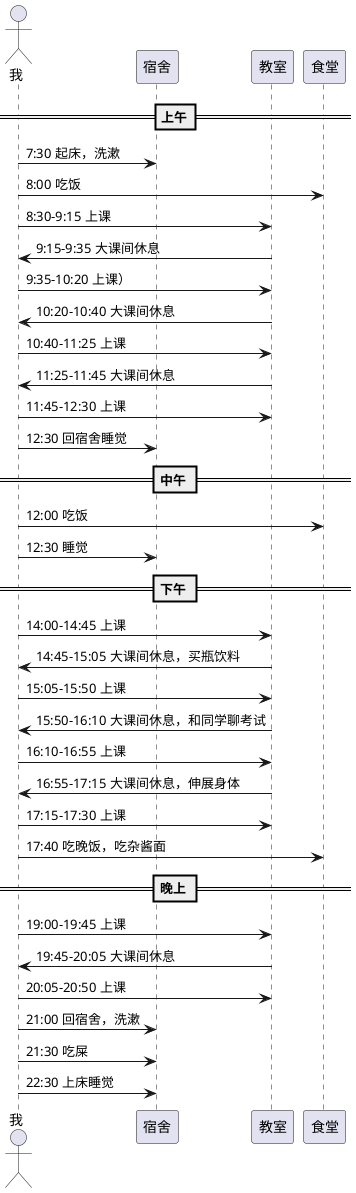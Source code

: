 @startuml
actor 我
participant 宿舍
participant 教室
participant 食堂

==上午==
我 -> 宿舍: 7:30 起床，洗漱
我 -> 食堂: 8:00 吃饭
我 -> 教室: 8:30-9:15 上课
教室 -> 我: 9:15-9:35 大课间休息
我 -> 教室: 9:35-10:20 上课）
教室 -> 我: 10:20-10:40 大课间休息
我 -> 教室: 10:40-11:25 上课
教室 -> 我: 11:25-11:45 大课间休息
我 -> 教室: 11:45-12:30 上课
我 -> 宿舍: 12:30 回宿舍睡觉

== 中午 ==
我 -> 食堂: 12:00 吃饭
我 -> 宿舍: 12:30 睡觉

== 下午 ==
我 -> 教室: 14:00-14:45 上课
教室 -> 我: 14:45-15:05 大课间休息，买瓶饮料
我 -> 教室: 15:05-15:50 上课
教室 -> 我: 15:50-16:10 大课间休息，和同学聊考试
我 -> 教室: 16:10-16:55 上课
教室 -> 我: 16:55-17:15 大课间休息，伸展身体
我 -> 教室: 17:15-17:30 上课
我 -> 食堂: 17:40 吃晚饭，吃杂酱面

== 晚上 ==
我 -> 教室: 19:00-19:45 上课
教室 -> 我: 19:45-20:05 大课间休息
我 -> 教室: 20:05-20:50 上课
我 -> 宿舍: 21:00 回宿舍，洗漱
我 -> 宿舍: 21:30 吃屎
我 -> 宿舍: 22:30 上床睡觉
@enduml
